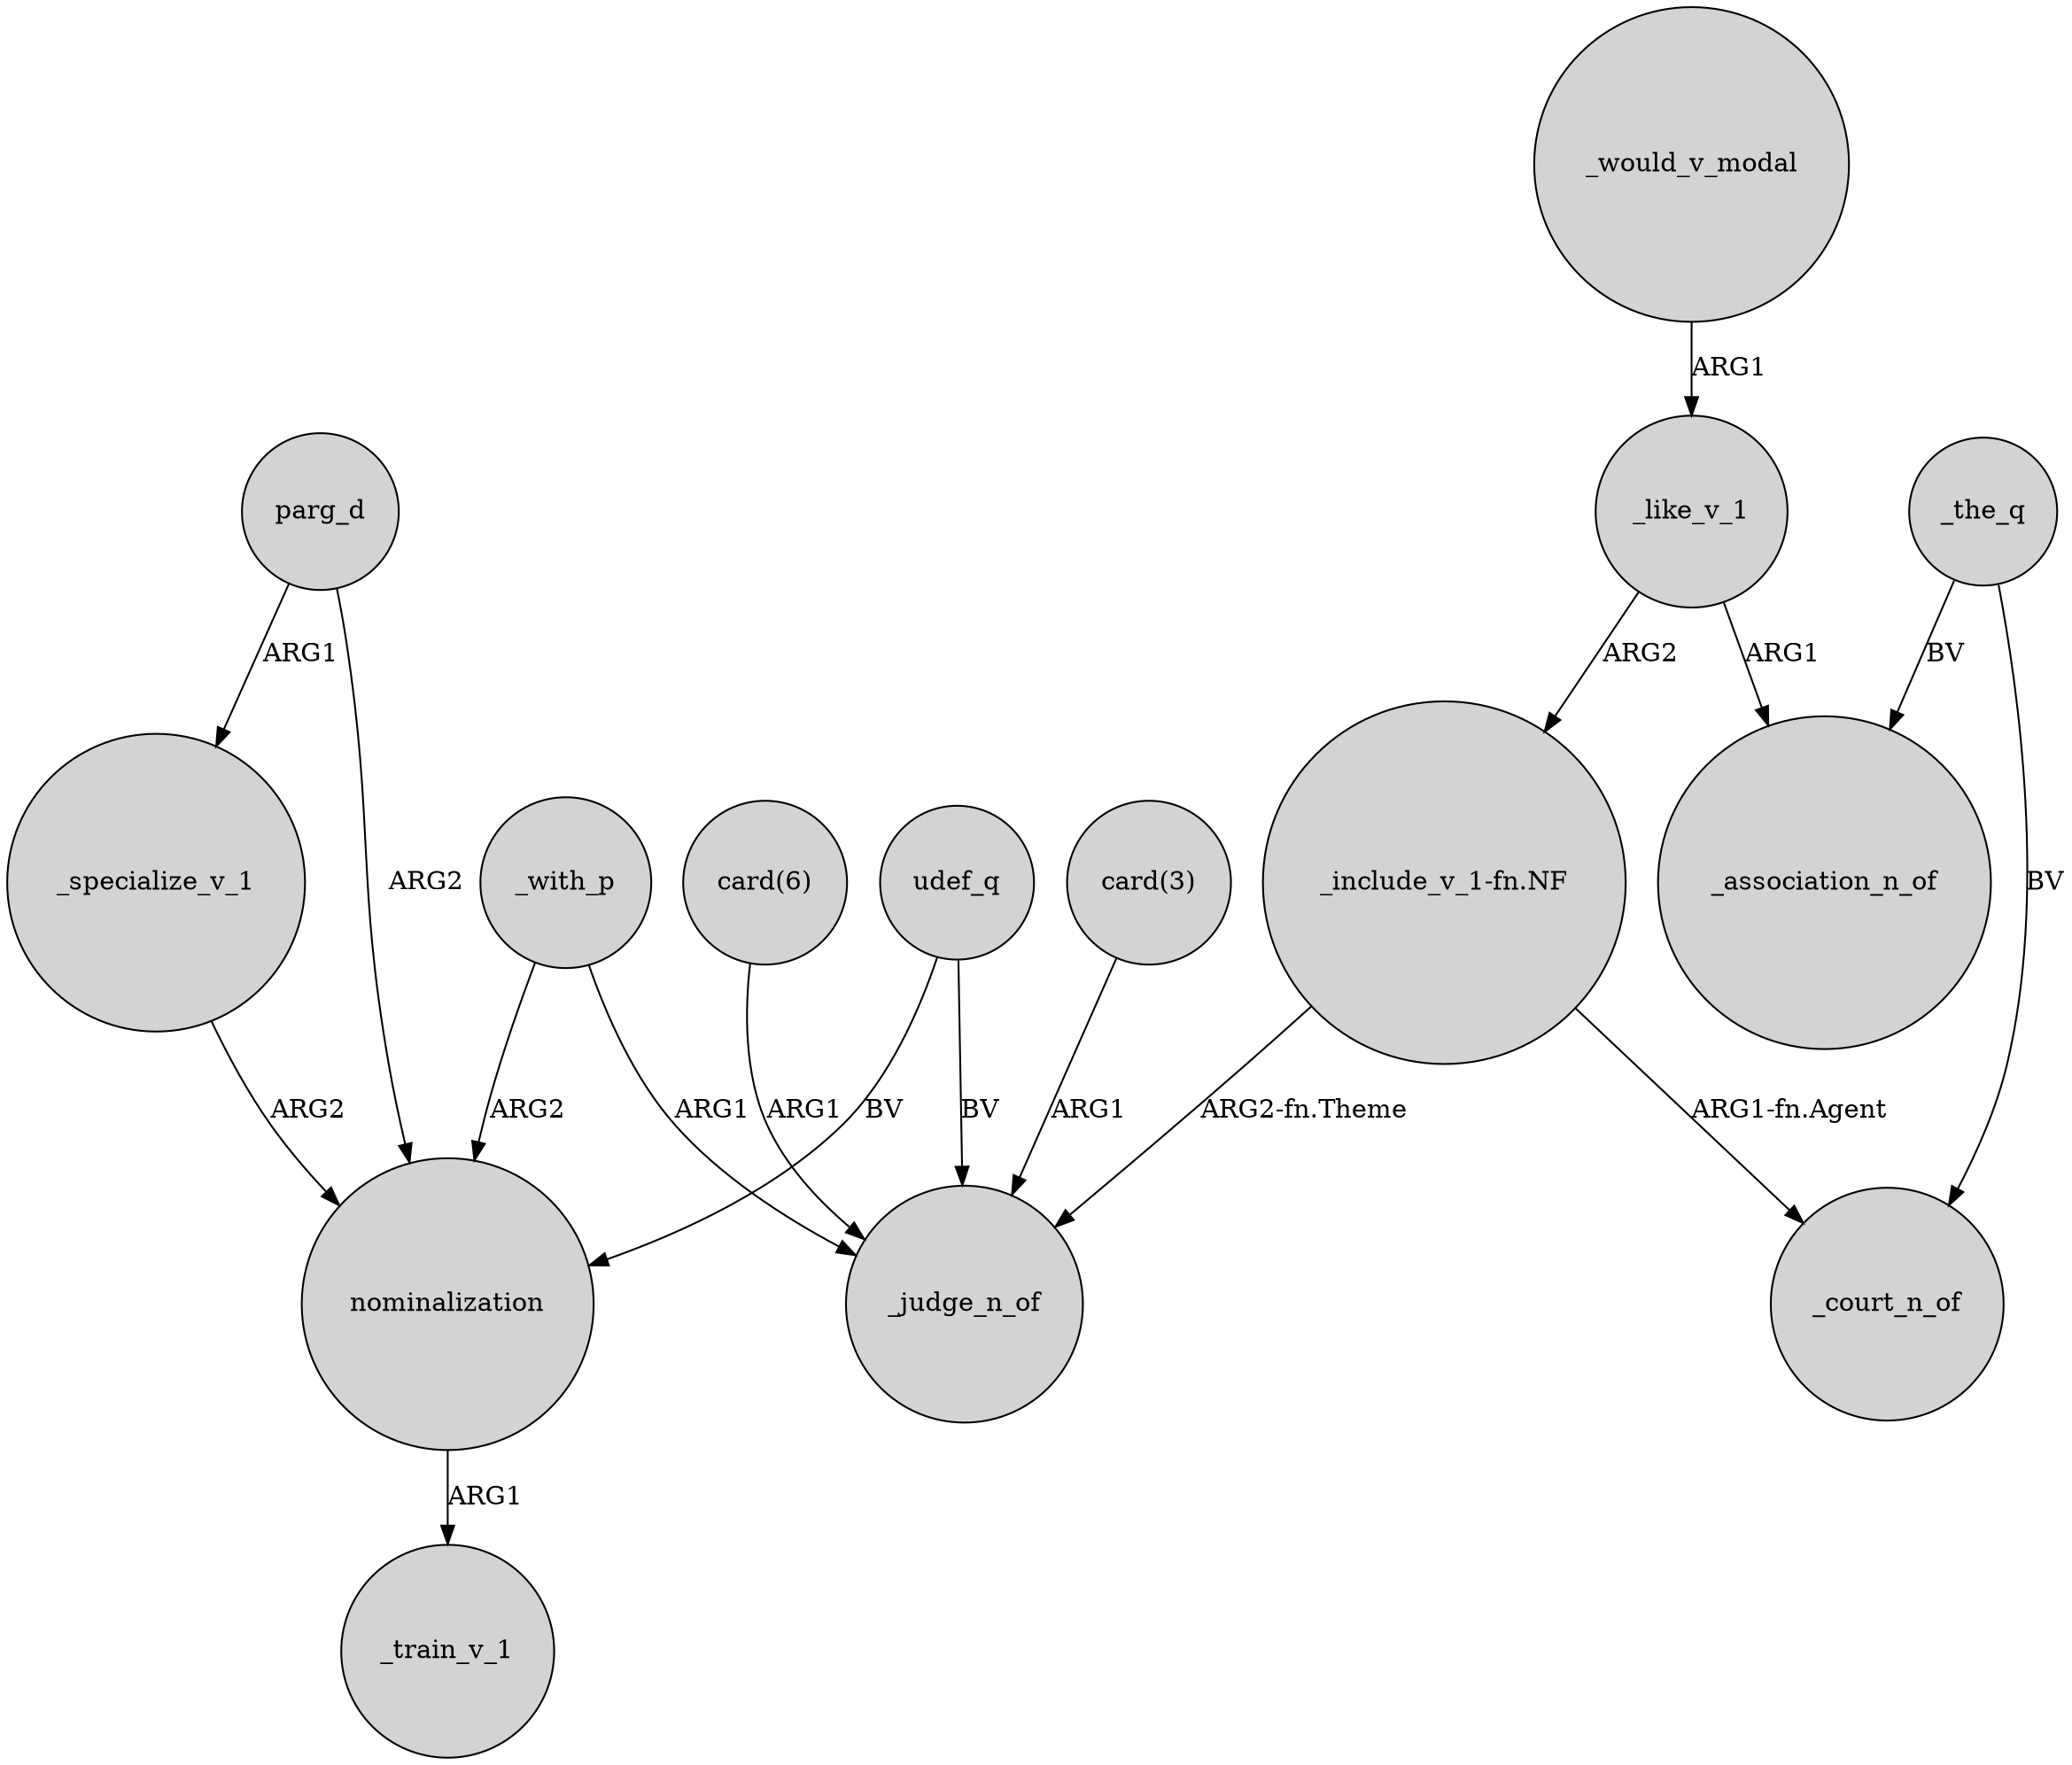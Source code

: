digraph {
	node [shape=circle style=filled]
	"card(3)" -> _judge_n_of [label=ARG1]
	_specialize_v_1 -> nominalization [label=ARG2]
	parg_d -> nominalization [label=ARG2]
	udef_q -> nominalization [label=BV]
	_like_v_1 -> _association_n_of [label=ARG1]
	"_include_v_1-fn.NF" -> _judge_n_of [label="ARG2-fn.Theme"]
	_with_p -> _judge_n_of [label=ARG1]
	"card(6)" -> _judge_n_of [label=ARG1]
	udef_q -> _judge_n_of [label=BV]
	_the_q -> _association_n_of [label=BV]
	"_include_v_1-fn.NF" -> _court_n_of [label="ARG1-fn.Agent"]
	_with_p -> nominalization [label=ARG2]
	_would_v_modal -> _like_v_1 [label=ARG1]
	_like_v_1 -> "_include_v_1-fn.NF" [label=ARG2]
	parg_d -> _specialize_v_1 [label=ARG1]
	nominalization -> _train_v_1 [label=ARG1]
	_the_q -> _court_n_of [label=BV]
}
